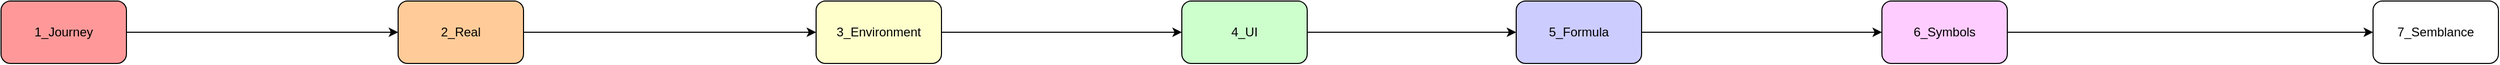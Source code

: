 <mxfile>
    <diagram id="0VqUiVU2_odvPoi0wqXy" name="Page-1">
        <mxGraphModel dx="686" dy="340" grid="1" gridSize="10" guides="1" tooltips="1" connect="1" arrows="1" fold="1" page="1" pageScale="1" pageWidth="827" pageHeight="1169" math="0" shadow="0">
            <root>
                <mxCell id="0"/>
                <mxCell id="1" parent="0"/>
                <mxCell id="4" style="edgeStyle=none;html=1;" parent="1" source="2" target="3" edge="1">
                    <mxGeometry relative="1" as="geometry"/>
                </mxCell>
                <mxCell id="2" value="1_Journey" style="rounded=1;whiteSpace=wrap;html=1;fillColor=#FF9999;" parent="1" vertex="1">
                    <mxGeometry x="70" y="90" width="120" height="60" as="geometry"/>
                </mxCell>
                <mxCell id="6" value="" style="edgeStyle=none;html=1;" parent="1" source="3" target="5" edge="1">
                    <mxGeometry relative="1" as="geometry"/>
                </mxCell>
                <mxCell id="3" value="2_Real" style="rounded=1;whiteSpace=wrap;html=1;fillColor=#FFCC99;" parent="1" vertex="1">
                    <mxGeometry x="450" y="90" width="120" height="60" as="geometry"/>
                </mxCell>
                <mxCell id="8" value="" style="edgeStyle=none;html=1;" parent="1" source="5" target="7" edge="1">
                    <mxGeometry relative="1" as="geometry"/>
                </mxCell>
                <mxCell id="5" value="3_Environment" style="rounded=1;whiteSpace=wrap;html=1;fillColor=#FFFFCC;" parent="1" vertex="1">
                    <mxGeometry x="850" y="90" width="120" height="60" as="geometry"/>
                </mxCell>
                <mxCell id="10" value="" style="edgeStyle=none;html=1;" parent="1" source="7" target="9" edge="1">
                    <mxGeometry relative="1" as="geometry"/>
                </mxCell>
                <mxCell id="7" value="4_UI" style="rounded=1;whiteSpace=wrap;html=1;fillColor=#CCFFCC;" parent="1" vertex="1">
                    <mxGeometry x="1200" y="90" width="120" height="60" as="geometry"/>
                </mxCell>
                <mxCell id="12" value="" style="edgeStyle=none;html=1;" parent="1" source="9" target="11" edge="1">
                    <mxGeometry relative="1" as="geometry"/>
                </mxCell>
                <mxCell id="9" value="5_Formula" style="rounded=1;whiteSpace=wrap;html=1;fillColor=#CCCCFF;" parent="1" vertex="1">
                    <mxGeometry x="1520" y="90" width="120" height="60" as="geometry"/>
                </mxCell>
                <mxCell id="14" value="" style="edgeStyle=none;html=1;" parent="1" source="11" target="13" edge="1">
                    <mxGeometry relative="1" as="geometry"/>
                </mxCell>
                <mxCell id="11" value="6_Symbols" style="rounded=1;whiteSpace=wrap;html=1;fillColor=#FFCCFF;" parent="1" vertex="1">
                    <mxGeometry x="1870" y="90" width="120" height="60" as="geometry"/>
                </mxCell>
                <mxCell id="13" value="7_Semblance" style="rounded=1;whiteSpace=wrap;html=1;" parent="1" vertex="1">
                    <mxGeometry x="2340" y="90" width="120" height="60" as="geometry"/>
                </mxCell>
            </root>
        </mxGraphModel>
    </diagram>
</mxfile>